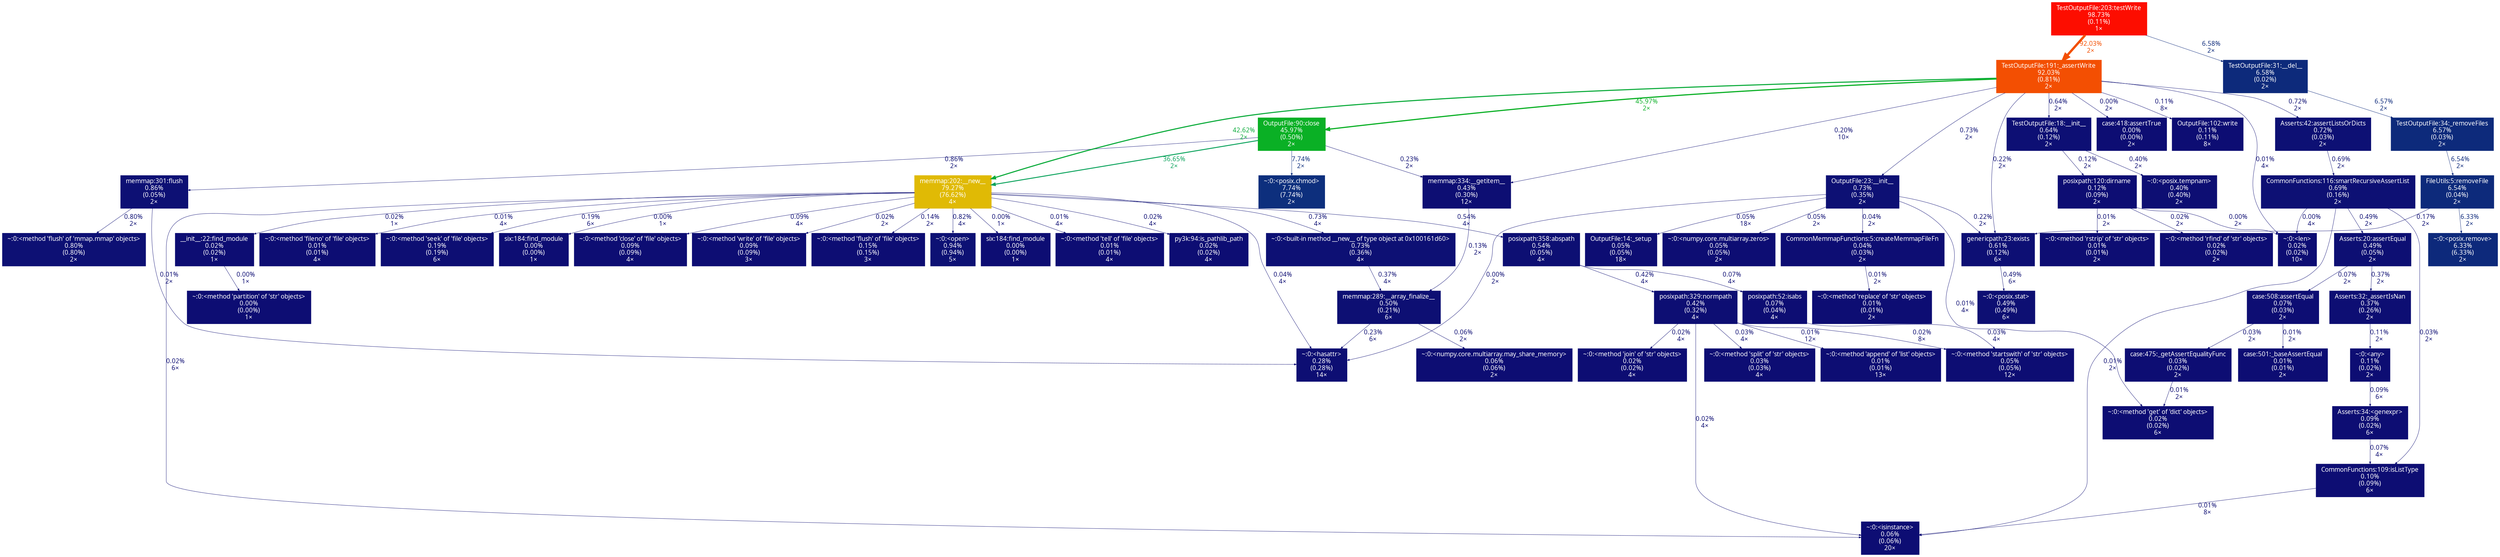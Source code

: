 digraph {
	graph [fontname=vera, nodesep=0.125, ranksep=0.25];
	node [fontcolor=white, fontname=vera, height=0, shape=box, style=filled, width=0];
	edge [fontname=vera];
	0 [color="#0d0d73", fontcolor="#ffffff", fontsize="10.00", label="posixpath:52:isabs\n0.07%\n(0.04%)\n4×", tooltip="/Users/sveinugu/miniconda2/lib/python2.7/posixpath.py"];
	0 -> 90 [arrowsize="0.35", color="#0d0d73", fontcolor="#0d0d73", fontsize="10.00", label="0.03%\n4×", labeldistance="0.50", penwidth="0.50"];
	1 [color="#0d0f73", fontcolor="#ffffff", fontsize="10.00", label="posixpath:358:abspath\n0.54%\n(0.05%)\n4×", tooltip="/Users/sveinugu/miniconda2/lib/python2.7/posixpath.py"];
	1 -> 0 [arrowsize="0.35", color="#0d0d73", fontcolor="#0d0d73", fontsize="10.00", label="0.07%\n4×", labeldistance="0.50", penwidth="0.50"];
	1 -> 7 [arrowsize="0.35", color="#0d0e73", fontcolor="#0d0e73", fontsize="10.00", label="0.42%\n4×", labeldistance="0.50", penwidth="0.50"];
	2 [color="#0d0d73", fontcolor="#ffffff", fontsize="10.00", label="~:0:<method 'fileno' of 'file' objects>\n0.01%\n(0.01%)\n4×", tooltip="~"];
	3 [color="#e0ba05", fontcolor="#ffffff", fontsize="10.00", label="memmap:202:__new__\n79.27%\n(76.62%)\n4×", tooltip="/Users/sveinugu/miniconda2/lib/python2.7/site-packages/numpy/core/memmap.py"];
	3 -> 1 [arrowsize="0.35", color="#0d0f73", fontcolor="#0d0f73", fontsize="10.00", label="0.54%\n4×", labeldistance="0.50", penwidth="0.50"];
	3 -> 2 [arrowsize="0.35", color="#0d0d73", fontcolor="#0d0d73", fontsize="10.00", label="0.01%\n4×", labeldistance="0.50", penwidth="0.50"];
	3 -> 8 [arrowsize="0.35", color="#0d0d73", fontcolor="#0d0d73", fontsize="10.00", label="0.02%\n1×", labeldistance="0.50", penwidth="0.50"];
	3 -> 27 [arrowsize="0.35", color="#0d1074", fontcolor="#0d1074", fontsize="10.00", label="0.82%\n4×", labeldistance="0.50", penwidth="0.50"];
	3 -> 32 [arrowsize="0.35", color="#0d0d73", fontcolor="#0d0d73", fontsize="10.00", label="0.00%\n1×", labeldistance="0.50", penwidth="0.50"];
	3 -> 33 [arrowsize="0.35", color="#0d0d73", fontcolor="#0d0d73", fontsize="10.00", label="0.01%\n4×", labeldistance="0.50", penwidth="0.50"];
	3 -> 41 [arrowsize="0.35", color="#0d0d73", fontcolor="#0d0d73", fontsize="10.00", label="0.02%\n4×", labeldistance="0.50", penwidth="0.50"];
	3 -> 46 [arrowsize="0.35", color="#0d1074", fontcolor="#0d1074", fontsize="10.00", label="0.73%\n4×", labeldistance="0.50", penwidth="0.50"];
	3 -> 60 [arrowsize="0.35", color="#0d0e73", fontcolor="#0d0e73", fontsize="10.00", label="0.19%\n6×", labeldistance="0.50", penwidth="0.50"];
	3 -> 66 [arrowsize="0.35", color="#0d0d73", fontcolor="#0d0d73", fontsize="10.00", label="0.00%\n1×", labeldistance="0.50", penwidth="0.50"];
	3 -> 69 [arrowsize="0.35", color="#0d0d73", fontcolor="#0d0d73", fontsize="10.00", label="0.04%\n4×", labeldistance="0.50", penwidth="0.50"];
	3 -> 81 [arrowsize="0.35", color="#0d0d73", fontcolor="#0d0d73", fontsize="10.00", label="0.09%\n4×", labeldistance="0.50", penwidth="0.50"];
	3 -> 83 [arrowsize="0.35", color="#0d0d73", fontcolor="#0d0d73", fontsize="10.00", label="0.02%\n6×", labeldistance="0.50", penwidth="0.50"];
	3 -> 86 [arrowsize="0.35", color="#0d0d73", fontcolor="#0d0d73", fontsize="10.00", label="0.02%\n2×", labeldistance="0.50", penwidth="0.50"];
	3 -> 87 [arrowsize="0.35", color="#0d0d73", fontcolor="#0d0d73", fontsize="10.00", label="0.14%\n2×", labeldistance="0.50", penwidth="0.50"];
	4 [color="#0d2a7b", fontcolor="#ffffff", fontsize="10.00", label="FileUtils:5:removeFile\n6.54%\n(0.04%)\n2×", tooltip="/Users/sveinugu/PycharmProjects/gtrackcore/gtrackcore/test/common/FileUtils.py"];
	4 -> 54 [arrowsize="0.35", color="#0d0d73", fontcolor="#0d0d73", fontsize="10.00", label="0.17%\n2×", labeldistance="0.50", penwidth="0.50"];
	4 -> 82 [arrowsize="0.35", color="#0d297b", fontcolor="#0d297b", fontsize="10.00", label="6.33%\n2×", labeldistance="0.50", penwidth="0.50"];
	5 [color="#0d2a7b", fontcolor="#ffffff", fontsize="10.00", label="TestOutputFile:34:_removeFiles\n6.57%\n(0.03%)\n2×", tooltip="/Users/sveinugu/PycharmProjects/gtrackcore/gtrackcore/test/memmap/TestOutputFile.py"];
	5 -> 4 [arrowsize="0.35", color="#0d2a7b", fontcolor="#0d2a7b", fontsize="10.00", label="6.54%\n2×", labeldistance="0.50", penwidth="0.50"];
	6 [color="#0d0d73", fontcolor="#ffffff", fontsize="10.00", label="~:0:<method 'split' of 'str' objects>\n0.03%\n(0.03%)\n4×", tooltip="~"];
	7 [color="#0d0e73", fontcolor="#ffffff", fontsize="10.00", label="posixpath:329:normpath\n0.42%\n(0.32%)\n4×", tooltip="/Users/sveinugu/miniconda2/lib/python2.7/posixpath.py"];
	7 -> 6 [arrowsize="0.35", color="#0d0d73", fontcolor="#0d0d73", fontsize="10.00", label="0.03%\n4×", labeldistance="0.50", penwidth="0.50"];
	7 -> 73 [arrowsize="0.35", color="#0d0d73", fontcolor="#0d0d73", fontsize="10.00", label="0.01%\n12×", labeldistance="0.50", penwidth="0.50"];
	7 -> 79 [arrowsize="0.35", color="#0d0d73", fontcolor="#0d0d73", fontsize="10.00", label="0.02%\n4×", labeldistance="0.50", penwidth="0.50"];
	7 -> 83 [arrowsize="0.35", color="#0d0d73", fontcolor="#0d0d73", fontsize="10.00", label="0.02%\n4×", labeldistance="0.50", penwidth="0.50"];
	7 -> 90 [arrowsize="0.35", color="#0d0d73", fontcolor="#0d0d73", fontsize="10.00", label="0.02%\n8×", labeldistance="0.50", penwidth="0.50"];
	8 [color="#0d0d73", fontcolor="#ffffff", fontsize="10.00", label="__init__:22:find_module\n0.02%\n(0.02%)\n1×", tooltip="/Users/sveinugu/miniconda2/lib/python2.7/site-packages/setuptools-23.0.0-py2.7.egg/pkg_resources/extern/__init__.py"];
	8 -> 15 [arrowsize="0.35", color="#0d0d73", fontcolor="#0d0d73", fontsize="10.00", label="0.00%\n1×", labeldistance="0.50", penwidth="0.50"];
	11 [color="#0d0e73", fontcolor="#ffffff", fontsize="10.00", label="~:0:<posix.tempnam>\n0.40%\n(0.40%)\n2×", tooltip="~"];
	12 [color="#0d0f74", fontcolor="#ffffff", fontsize="10.00", label="TestOutputFile:18:__init__\n0.64%\n(0.12%)\n2×", tooltip="/Users/sveinugu/PycharmProjects/gtrackcore/gtrackcore/test/memmap/TestOutputFile.py"];
	12 -> 11 [arrowsize="0.35", color="#0d0e73", fontcolor="#0d0e73", fontsize="10.00", label="0.40%\n2×", labeldistance="0.50", penwidth="0.50"];
	12 -> 62 [arrowsize="0.35", color="#0d0d73", fontcolor="#0d0d73", fontsize="10.00", label="0.12%\n2×", labeldistance="0.50", penwidth="0.50"];
	13 [color="#0d0f73", fontcolor="#ffffff", fontsize="10.00", label="Asserts:20:assertEqual\n0.49%\n(0.05%)\n2×", tooltip="/Users/sveinugu/PycharmProjects/gtrackcore/gtrackcore/test/common/Asserts.py"];
	13 -> 26 [arrowsize="0.35", color="#0d0e73", fontcolor="#0d0e73", fontsize="10.00", label="0.37%\n2×", labeldistance="0.50", penwidth="0.50"];
	13 -> 49 [arrowsize="0.35", color="#0d0d73", fontcolor="#0d0d73", fontsize="10.00", label="0.07%\n2×", labeldistance="0.50", penwidth="0.50"];
	14 [color="#0d1074", fontcolor="#ffffff", fontsize="10.00", label="CommonFunctions:116:smartRecursiveAssertList\n0.69%\n(0.16%)\n2×", tooltip="/Users/sveinugu/PycharmProjects/gtrackcore/gtrackcore/util/CommonFunctions.py"];
	14 -> 13 [arrowsize="0.35", color="#0d0f73", fontcolor="#0d0f73", fontsize="10.00", label="0.49%\n2×", labeldistance="0.50", penwidth="0.50"];
	14 -> 70 [arrowsize="0.35", color="#0d0d73", fontcolor="#0d0d73", fontsize="10.00", label="0.03%\n2×", labeldistance="0.50", penwidth="0.50"];
	14 -> 80 [arrowsize="0.35", color="#0d0d73", fontcolor="#0d0d73", fontsize="10.00", label="0.00%\n4×", labeldistance="0.50", penwidth="0.50"];
	14 -> 83 [arrowsize="0.35", color="#0d0d73", fontcolor="#0d0d73", fontsize="10.00", label="0.01%\n2×", labeldistance="0.50", penwidth="0.50"];
	15 [color="#0d0d73", fontcolor="#ffffff", fontsize="10.00", label="~:0:<method 'partition' of 'str' objects>\n0.00%\n(0.00%)\n1×", tooltip="~"];
	18 [color="#0d0d73", fontcolor="#ffffff", fontsize="10.00", label="~:0:<numpy.core.multiarray.may_share_memory>\n0.06%\n(0.06%)\n2×", tooltip="~"];
	19 [color="#0d0f73", fontcolor="#ffffff", fontsize="10.00", label="memmap:289:__array_finalize__\n0.50%\n(0.21%)\n6×", tooltip="/Users/sveinugu/miniconda2/lib/python2.7/site-packages/numpy/core/memmap.py"];
	19 -> 18 [arrowsize="0.35", color="#0d0d73", fontcolor="#0d0d73", fontsize="10.00", label="0.06%\n2×", labeldistance="0.50", penwidth="0.50"];
	19 -> 69 [arrowsize="0.35", color="#0d0e73", fontcolor="#0d0e73", fontsize="10.00", label="0.23%\n6×", labeldistance="0.50", penwidth="0.50"];
	25 [color="#0d0d73", fontcolor="#ffffff", fontsize="10.00", label="~:0:<any>\n0.11%\n(0.02%)\n2×", tooltip="~"];
	25 -> 44 [arrowsize="0.35", color="#0d0d73", fontcolor="#0d0d73", fontsize="10.00", label="0.09%\n6×", labeldistance="0.50", penwidth="0.50"];
	26 [color="#0d0e73", fontcolor="#ffffff", fontsize="10.00", label="Asserts:32:_assertIsNan\n0.37%\n(0.26%)\n2×", tooltip="/Users/sveinugu/PycharmProjects/gtrackcore/gtrackcore/test/common/Asserts.py"];
	26 -> 25 [arrowsize="0.35", color="#0d0d73", fontcolor="#0d0d73", fontsize="10.00", label="0.11%\n2×", labeldistance="0.50", penwidth="0.50"];
	27 [color="#0d1174", fontcolor="#ffffff", fontsize="10.00", label="~:0:<open>\n0.94%\n(0.94%)\n5×", tooltip="~"];
	30 [color="#0ab025", fontcolor="#ffffff", fontsize="10.00", label="OutputFile:90:close\n45.97%\n(0.50%)\n2×", tooltip="/Users/sveinugu/PycharmProjects/gtrackcore/gtrackcore/preprocess/memmap/OutputFile.py"];
	30 -> 3 [arrowsize="0.61", color="#0ba35c", fontcolor="#0ba35c", fontsize="10.00", label="36.65%\n2×", labeldistance="1.47", penwidth="1.47"];
	30 -> 37 [arrowsize="0.35", color="#0d1074", fontcolor="#0d1074", fontsize="10.00", label="0.86%\n2×", labeldistance="0.50", penwidth="0.50"];
	30 -> 38 [arrowsize="0.35", color="#0d2f7d", fontcolor="#0d2f7d", fontsize="10.00", label="7.74%\n2×", labeldistance="0.50", penwidth="0.50"];
	30 -> 47 [arrowsize="0.35", color="#0d0e73", fontcolor="#0d0e73", fontsize="10.00", label="0.23%\n2×", labeldistance="0.50", penwidth="0.50"];
	31 [color="#f34f02", fontcolor="#ffffff", fontsize="10.00", label="TestOutputFile:191:_assertWrite\n92.03%\n(0.81%)\n2×", tooltip="/Users/sveinugu/PycharmProjects/gtrackcore/gtrackcore/test/memmap/TestOutputFile.py"];
	31 -> 3 [arrowsize="0.65", color="#0aab3a", fontcolor="#0aab3a", fontsize="10.00", label="42.62%\n2×", labeldistance="1.70", penwidth="1.70"];
	31 -> 12 [arrowsize="0.35", color="#0d0f74", fontcolor="#0d0f74", fontsize="10.00", label="0.64%\n2×", labeldistance="0.50", penwidth="0.50"];
	31 -> 30 [arrowsize="0.68", color="#0ab025", fontcolor="#0ab025", fontsize="10.00", label="45.97%\n2×", labeldistance="1.84", penwidth="1.84"];
	31 -> 34 [arrowsize="0.35", color="#0d1074", fontcolor="#0d1074", fontsize="10.00", label="0.73%\n2×", labeldistance="0.50", penwidth="0.50"];
	31 -> 47 [arrowsize="0.35", color="#0d0e73", fontcolor="#0d0e73", fontsize="10.00", label="0.20%\n10×", labeldistance="0.50", penwidth="0.50"];
	31 -> 54 [arrowsize="0.35", color="#0d0e73", fontcolor="#0d0e73", fontsize="10.00", label="0.22%\n2×", labeldistance="0.50", penwidth="0.50"];
	31 -> 55 [arrowsize="0.35", color="#0d0d73", fontcolor="#0d0d73", fontsize="10.00", label="0.00%\n2×", labeldistance="0.50", penwidth="0.50"];
	31 -> 71 [arrowsize="0.35", color="#0d0d73", fontcolor="#0d0d73", fontsize="10.00", label="0.11%\n8×", labeldistance="0.50", penwidth="0.50"];
	31 -> 80 [arrowsize="0.35", color="#0d0d73", fontcolor="#0d0d73", fontsize="10.00", label="0.01%\n4×", labeldistance="0.50", penwidth="0.50"];
	31 -> 88 [arrowsize="0.35", color="#0d1074", fontcolor="#0d1074", fontsize="10.00", label="0.72%\n2×", labeldistance="0.50", penwidth="0.50"];
	32 [color="#0d0d73", fontcolor="#ffffff", fontsize="10.00", label="six:184:find_module\n0.00%\n(0.00%)\n1×", tooltip="/Users/sveinugu/miniconda2/lib/python2.7/site-packages/six.py"];
	33 [color="#0d0d73", fontcolor="#ffffff", fontsize="10.00", label="~:0:<method 'tell' of 'file' objects>\n0.01%\n(0.01%)\n4×", tooltip="~"];
	34 [color="#0d1074", fontcolor="#ffffff", fontsize="10.00", label="OutputFile:23:__init__\n0.73%\n(0.35%)\n2×", tooltip="/Users/sveinugu/PycharmProjects/gtrackcore/gtrackcore/preprocess/memmap/OutputFile.py"];
	34 -> 43 [arrowsize="0.35", color="#0d0d73", fontcolor="#0d0d73", fontsize="10.00", label="0.04%\n2×", labeldistance="0.50", penwidth="0.50"];
	34 -> 45 [arrowsize="0.35", color="#0d0d73", fontcolor="#0d0d73", fontsize="10.00", label="0.05%\n18×", labeldistance="0.50", penwidth="0.50"];
	34 -> 54 [arrowsize="0.35", color="#0d0e73", fontcolor="#0d0e73", fontsize="10.00", label="0.22%\n2×", labeldistance="0.50", penwidth="0.50"];
	34 -> 59 [arrowsize="0.35", color="#0d0d73", fontcolor="#0d0d73", fontsize="10.00", label="0.01%\n4×", labeldistance="0.50", penwidth="0.50"];
	34 -> 63 [arrowsize="0.35", color="#0d0d73", fontcolor="#0d0d73", fontsize="10.00", label="0.05%\n2×", labeldistance="0.50", penwidth="0.50"];
	34 -> 69 [arrowsize="0.35", color="#0d0d73", fontcolor="#0d0d73", fontsize="10.00", label="0.00%\n2×", labeldistance="0.50", penwidth="0.50"];
	35 [color="#fd0d00", fontcolor="#ffffff", fontsize="10.00", label="TestOutputFile:203:testWrite\n98.73%\n(0.11%)\n1×", tooltip="/Users/sveinugu/PycharmProjects/gtrackcore/gtrackcore/test/memmap/TestOutputFile.py"];
	35 -> 31 [arrowsize="0.96", color="#f34f02", fontcolor="#f34f02", fontsize="10.00", label="92.03%\n2×", labeldistance="3.68", penwidth="3.68"];
	35 -> 50 [arrowsize="0.35", color="#0d2a7b", fontcolor="#0d2a7b", fontsize="10.00", label="6.58%\n2×", labeldistance="0.50", penwidth="0.50"];
	37 [color="#0d1074", fontcolor="#ffffff", fontsize="10.00", label="memmap:301:flush\n0.86%\n(0.05%)\n2×", tooltip="/Users/sveinugu/miniconda2/lib/python2.7/site-packages/numpy/core/memmap.py"];
	37 -> 68 [arrowsize="0.35", color="#0d1074", fontcolor="#0d1074", fontsize="10.00", label="0.80%\n2×", labeldistance="0.50", penwidth="0.50"];
	37 -> 69 [arrowsize="0.35", color="#0d0d73", fontcolor="#0d0d73", fontsize="10.00", label="0.01%\n2×", labeldistance="0.50", penwidth="0.50"];
	38 [color="#0d2f7d", fontcolor="#ffffff", fontsize="10.00", label="~:0:<posix.chmod>\n7.74%\n(7.74%)\n2×", tooltip="~"];
	41 [color="#0d0d73", fontcolor="#ffffff", fontsize="10.00", label="py3k:94:is_pathlib_path\n0.02%\n(0.02%)\n4×", tooltip="/Users/sveinugu/miniconda2/lib/python2.7/site-packages/numpy/compat/py3k.py"];
	42 [color="#0d0d73", fontcolor="#ffffff", fontsize="10.00", label="~:0:<method 'replace' of 'str' objects>\n0.01%\n(0.01%)\n2×", tooltip="~"];
	43 [color="#0d0d73", fontcolor="#ffffff", fontsize="10.00", label="CommonMemmapFunctions:5:createMemmapFileFn\n0.04%\n(0.03%)\n2×", tooltip="/Users/sveinugu/PycharmProjects/gtrackcore/gtrackcore/track/memmap/CommonMemmapFunctions.py"];
	43 -> 42 [arrowsize="0.35", color="#0d0d73", fontcolor="#0d0d73", fontsize="10.00", label="0.01%\n2×", labeldistance="0.50", penwidth="0.50"];
	44 [color="#0d0d73", fontcolor="#ffffff", fontsize="10.00", label="Asserts:34:<genexpr>\n0.09%\n(0.02%)\n6×", tooltip="/Users/sveinugu/PycharmProjects/gtrackcore/gtrackcore/test/common/Asserts.py"];
	44 -> 70 [arrowsize="0.35", color="#0d0d73", fontcolor="#0d0d73", fontsize="10.00", label="0.07%\n4×", labeldistance="0.50", penwidth="0.50"];
	45 [color="#0d0d73", fontcolor="#ffffff", fontsize="10.00", label="OutputFile:14:_setup\n0.05%\n(0.05%)\n18×", tooltip="/Users/sveinugu/PycharmProjects/gtrackcore/gtrackcore/preprocess/memmap/OutputFile.py"];
	46 [color="#0d1074", fontcolor="#ffffff", fontsize="10.00", label="~:0:<built-in method __new__ of type object at 0x100161d60>\n0.73%\n(0.36%)\n4×", tooltip="~"];
	46 -> 19 [arrowsize="0.35", color="#0d0e73", fontcolor="#0d0e73", fontsize="10.00", label="0.37%\n4×", labeldistance="0.50", penwidth="0.50"];
	47 [color="#0d0e73", fontcolor="#ffffff", fontsize="10.00", label="memmap:334:__getitem__\n0.43%\n(0.30%)\n12×", tooltip="/Users/sveinugu/miniconda2/lib/python2.7/site-packages/numpy/core/memmap.py"];
	47 -> 19 [arrowsize="0.35", color="#0d0d73", fontcolor="#0d0d73", fontsize="10.00", label="0.13%\n2×", labeldistance="0.50", penwidth="0.50"];
	48 [color="#0d0d73", fontcolor="#ffffff", fontsize="10.00", label="case:475:_getAssertEqualityFunc\n0.03%\n(0.02%)\n2×", tooltip="/Users/sveinugu/miniconda2/lib/python2.7/unittest/case.py"];
	48 -> 59 [arrowsize="0.35", color="#0d0d73", fontcolor="#0d0d73", fontsize="10.00", label="0.01%\n2×", labeldistance="0.50", penwidth="0.50"];
	49 [color="#0d0d73", fontcolor="#ffffff", fontsize="10.00", label="case:508:assertEqual\n0.07%\n(0.03%)\n2×", tooltip="/Users/sveinugu/miniconda2/lib/python2.7/unittest/case.py"];
	49 -> 48 [arrowsize="0.35", color="#0d0d73", fontcolor="#0d0d73", fontsize="10.00", label="0.03%\n2×", labeldistance="0.50", penwidth="0.50"];
	49 -> 64 [arrowsize="0.35", color="#0d0d73", fontcolor="#0d0d73", fontsize="10.00", label="0.01%\n2×", labeldistance="0.50", penwidth="0.50"];
	50 [color="#0d2a7b", fontcolor="#ffffff", fontsize="10.00", label="TestOutputFile:31:__del__\n6.58%\n(0.02%)\n2×", tooltip="/Users/sveinugu/PycharmProjects/gtrackcore/gtrackcore/test/memmap/TestOutputFile.py"];
	50 -> 5 [arrowsize="0.35", color="#0d2a7b", fontcolor="#0d2a7b", fontsize="10.00", label="6.57%\n2×", labeldistance="0.50", penwidth="0.50"];
	54 [color="#0d0f74", fontcolor="#ffffff", fontsize="10.00", label="genericpath:23:exists\n0.61%\n(0.12%)\n6×", tooltip="/Users/sveinugu/miniconda2/lib/python2.7/genericpath.py"];
	54 -> 67 [arrowsize="0.35", color="#0d0f73", fontcolor="#0d0f73", fontsize="10.00", label="0.49%\n6×", labeldistance="0.50", penwidth="0.50"];
	55 [color="#0d0d73", fontcolor="#ffffff", fontsize="10.00", label="case:418:assertTrue\n0.00%\n(0.00%)\n2×", tooltip="/Users/sveinugu/miniconda2/lib/python2.7/unittest/case.py"];
	59 [color="#0d0d73", fontcolor="#ffffff", fontsize="10.00", label="~:0:<method 'get' of 'dict' objects>\n0.02%\n(0.02%)\n6×", tooltip="~"];
	60 [color="#0d0e73", fontcolor="#ffffff", fontsize="10.00", label="~:0:<method 'seek' of 'file' objects>\n0.19%\n(0.19%)\n6×", tooltip="~"];
	62 [color="#0d0d73", fontcolor="#ffffff", fontsize="10.00", label="posixpath:120:dirname\n0.12%\n(0.09%)\n2×", tooltip="/Users/sveinugu/miniconda2/lib/python2.7/posixpath.py"];
	62 -> 72 [arrowsize="0.35", color="#0d0d73", fontcolor="#0d0d73", fontsize="10.00", label="0.02%\n2×", labeldistance="0.50", penwidth="0.50"];
	62 -> 78 [arrowsize="0.35", color="#0d0d73", fontcolor="#0d0d73", fontsize="10.00", label="0.01%\n2×", labeldistance="0.50", penwidth="0.50"];
	62 -> 80 [arrowsize="0.35", color="#0d0d73", fontcolor="#0d0d73", fontsize="10.00", label="0.00%\n2×", labeldistance="0.50", penwidth="0.50"];
	63 [color="#0d0d73", fontcolor="#ffffff", fontsize="10.00", label="~:0:<numpy.core.multiarray.zeros>\n0.05%\n(0.05%)\n2×", tooltip="~"];
	64 [color="#0d0d73", fontcolor="#ffffff", fontsize="10.00", label="case:501:_baseAssertEqual\n0.01%\n(0.01%)\n2×", tooltip="/Users/sveinugu/miniconda2/lib/python2.7/unittest/case.py"];
	66 [color="#0d0d73", fontcolor="#ffffff", fontsize="10.00", label="six:184:find_module\n0.00%\n(0.00%)\n1×", tooltip="/Users/sveinugu/miniconda2/lib/python2.7/site-packages/setuptools-23.0.0-py2.7.egg/pkg_resources/_vendor/six.py"];
	67 [color="#0d0f73", fontcolor="#ffffff", fontsize="10.00", label="~:0:<posix.stat>\n0.49%\n(0.49%)\n6×", tooltip="~"];
	68 [color="#0d1074", fontcolor="#ffffff", fontsize="10.00", label="~:0:<method 'flush' of 'mmap.mmap' objects>\n0.80%\n(0.80%)\n2×", tooltip="~"];
	69 [color="#0d0e73", fontcolor="#ffffff", fontsize="10.00", label="~:0:<hasattr>\n0.28%\n(0.28%)\n14×", tooltip="~"];
	70 [color="#0d0d73", fontcolor="#ffffff", fontsize="10.00", label="CommonFunctions:109:isListType\n0.10%\n(0.09%)\n6×", tooltip="/Users/sveinugu/PycharmProjects/gtrackcore/gtrackcore/util/CommonFunctions.py"];
	70 -> 83 [arrowsize="0.35", color="#0d0d73", fontcolor="#0d0d73", fontsize="10.00", label="0.01%\n8×", labeldistance="0.50", penwidth="0.50"];
	71 [color="#0d0d73", fontcolor="#ffffff", fontsize="10.00", label="OutputFile:102:write\n0.11%\n(0.11%)\n8×", tooltip="/Users/sveinugu/PycharmProjects/gtrackcore/gtrackcore/preprocess/memmap/OutputFile.py"];
	72 [color="#0d0d73", fontcolor="#ffffff", fontsize="10.00", label="~:0:<method 'rfind' of 'str' objects>\n0.02%\n(0.02%)\n2×", tooltip="~"];
	73 [color="#0d0d73", fontcolor="#ffffff", fontsize="10.00", label="~:0:<method 'append' of 'list' objects>\n0.01%\n(0.01%)\n13×", tooltip="~"];
	78 [color="#0d0d73", fontcolor="#ffffff", fontsize="10.00", label="~:0:<method 'rstrip' of 'str' objects>\n0.01%\n(0.01%)\n2×", tooltip="~"];
	79 [color="#0d0d73", fontcolor="#ffffff", fontsize="10.00", label="~:0:<method 'join' of 'str' objects>\n0.02%\n(0.02%)\n4×", tooltip="~"];
	80 [color="#0d0d73", fontcolor="#ffffff", fontsize="10.00", label="~:0:<len>\n0.02%\n(0.02%)\n10×", tooltip="~"];
	81 [color="#0d0d73", fontcolor="#ffffff", fontsize="10.00", label="~:0:<method 'close' of 'file' objects>\n0.09%\n(0.09%)\n4×", tooltip="~"];
	82 [color="#0d297b", fontcolor="#ffffff", fontsize="10.00", label="~:0:<posix.remove>\n6.33%\n(6.33%)\n2×", tooltip="~"];
	83 [color="#0d0d73", fontcolor="#ffffff", fontsize="10.00", label="~:0:<isinstance>\n0.06%\n(0.06%)\n20×", tooltip="~"];
	86 [color="#0d0d73", fontcolor="#ffffff", fontsize="10.00", label="~:0:<method 'write' of 'file' objects>\n0.09%\n(0.09%)\n3×", tooltip="~"];
	87 [color="#0d0d73", fontcolor="#ffffff", fontsize="10.00", label="~:0:<method 'flush' of 'file' objects>\n0.15%\n(0.15%)\n3×", tooltip="~"];
	88 [color="#0d1074", fontcolor="#ffffff", fontsize="10.00", label="Asserts:42:assertListsOrDicts\n0.72%\n(0.03%)\n2×", tooltip="/Users/sveinugu/PycharmProjects/gtrackcore/gtrackcore/test/common/Asserts.py"];
	88 -> 14 [arrowsize="0.35", color="#0d1074", fontcolor="#0d1074", fontsize="10.00", label="0.69%\n2×", labeldistance="0.50", penwidth="0.50"];
	90 [color="#0d0d73", fontcolor="#ffffff", fontsize="10.00", label="~:0:<method 'startswith' of 'str' objects>\n0.05%\n(0.05%)\n12×", tooltip="~"];
}

